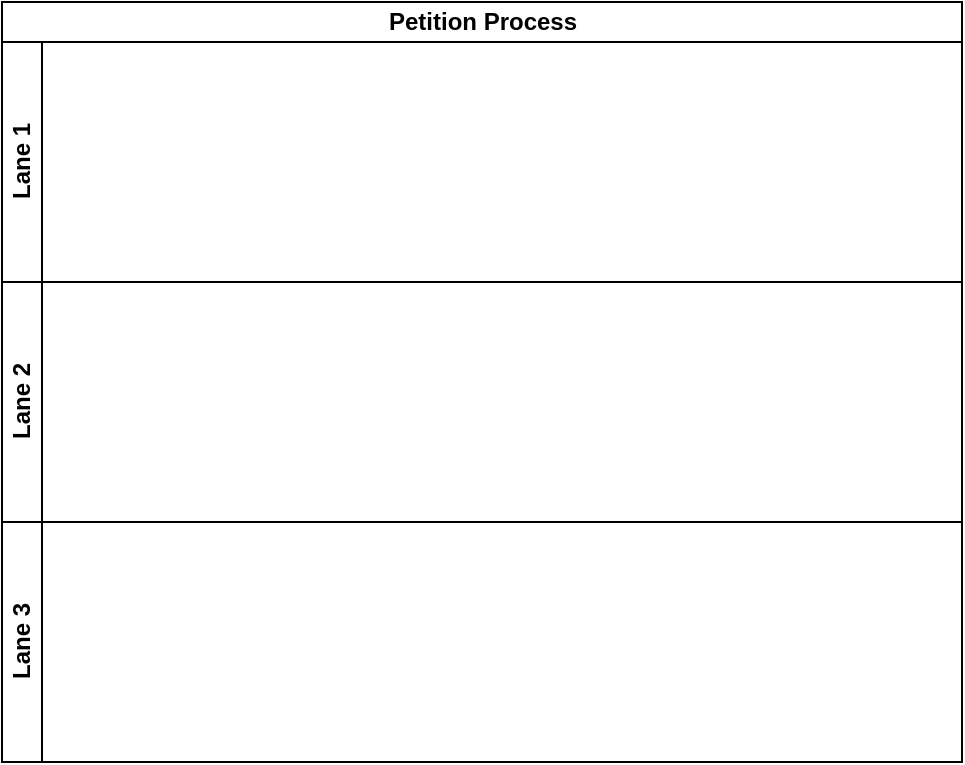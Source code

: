 <mxfile version="13.7.9" type="github">
  <diagram id="znga5Cu131E_-9qryZF8" name="Page-1">
    <mxGraphModel dx="910" dy="487" grid="1" gridSize="10" guides="1" tooltips="1" connect="1" arrows="1" fold="1" page="1" pageScale="1" pageWidth="1169" pageHeight="827" math="0" shadow="0">
      <root>
        <mxCell id="0" />
        <mxCell id="1" parent="0" />
        <mxCell id="18WlAGKv3SEhdBKcBWfW-1" value="Petition Process" style="swimlane;html=1;childLayout=stackLayout;resizeParent=1;resizeParentMax=0;horizontal=1;startSize=20;horizontalStack=0;" vertex="1" parent="1">
          <mxGeometry x="220" y="60" width="480" height="380" as="geometry" />
        </mxCell>
        <mxCell id="18WlAGKv3SEhdBKcBWfW-2" value="Lane 1" style="swimlane;html=1;startSize=20;horizontal=0;" vertex="1" parent="18WlAGKv3SEhdBKcBWfW-1">
          <mxGeometry y="20" width="480" height="120" as="geometry" />
        </mxCell>
        <mxCell id="18WlAGKv3SEhdBKcBWfW-3" value="Lane 2" style="swimlane;html=1;startSize=20;horizontal=0;" vertex="1" parent="18WlAGKv3SEhdBKcBWfW-1">
          <mxGeometry y="140" width="480" height="120" as="geometry" />
        </mxCell>
        <mxCell id="18WlAGKv3SEhdBKcBWfW-4" value="Lane 3" style="swimlane;html=1;startSize=20;horizontal=0;" vertex="1" parent="18WlAGKv3SEhdBKcBWfW-1">
          <mxGeometry y="260" width="480" height="120" as="geometry" />
        </mxCell>
      </root>
    </mxGraphModel>
  </diagram>
</mxfile>
